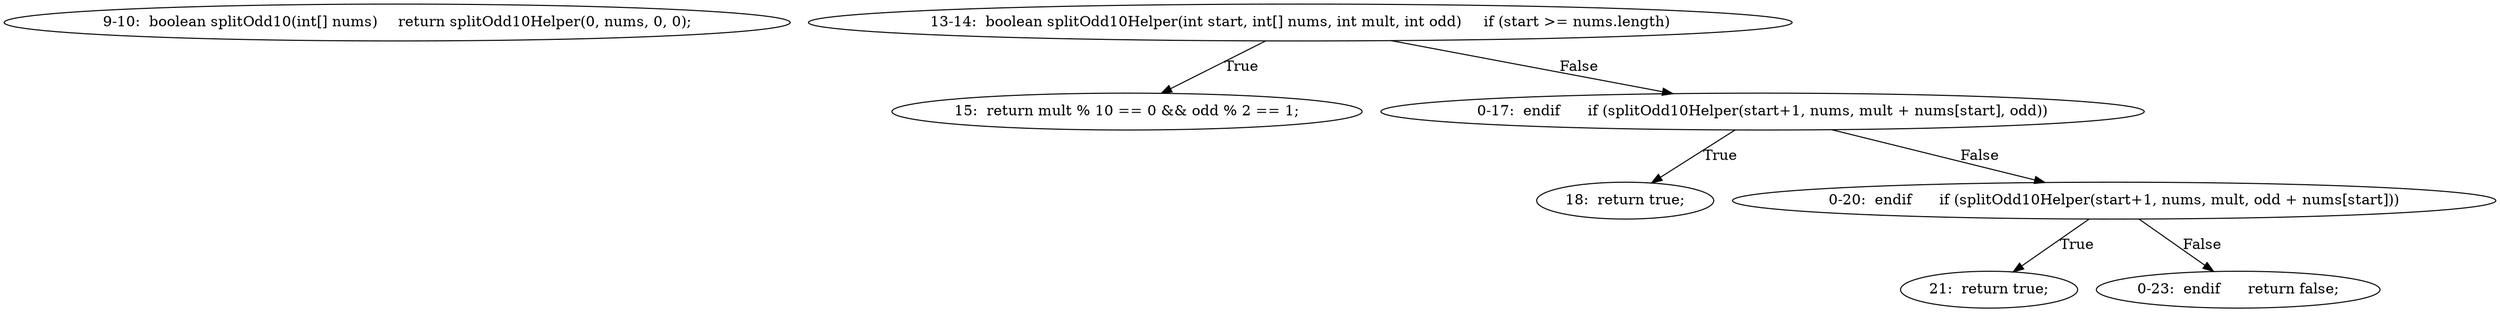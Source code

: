 digraph result_test { 
// graph-vertices
  a1  [label="9-10:  boolean splitOdd10(int[] nums)	return splitOdd10Helper(0, nums, 0, 0);"]; 
  a2  [label="13-14:  boolean splitOdd10Helper(int start, int[] nums, int mult, int odd)	if (start >= nums.length)"]; 
  4  [label="15:  return mult % 10 == 0 && odd % 2 == 1;"]; 
  a3  [label="0-17:  endif	if (splitOdd10Helper(start+1, nums, mult + nums[start], odd))"]; 
  7  [label="18:  return true;"]; 
  a4  [label="0-20:  endif	if (splitOdd10Helper(start+1, nums, mult, odd + nums[start]))"]; 
  10  [label="21:  return true;"]; 
  a5  [label="0-23:  endif	return false;"]; 
// graph-edges
  a2 -> 4  [label="True"]; 
  a2 -> a3  [label="False"]; 
  a3 -> 7  [label="True"]; 
  a3 -> a4  [label="False"]; 
  a4 -> 10  [label="True"]; 
  a4 -> a5  [label="False"]; 
}